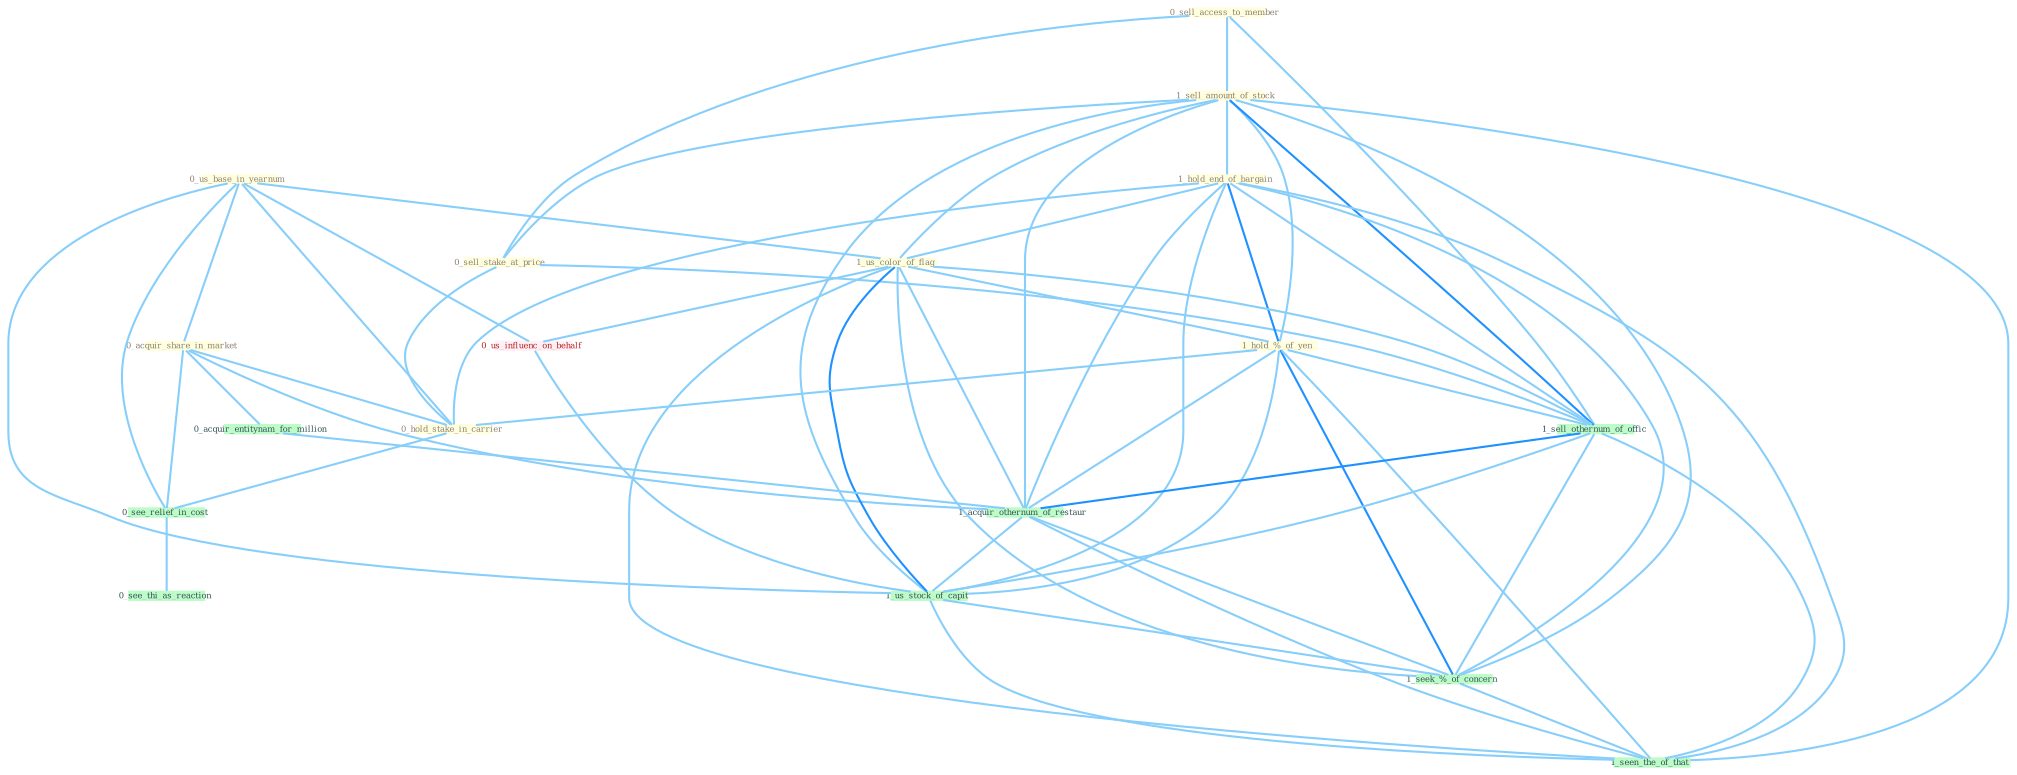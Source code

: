 Graph G{ 
    node
    [shape=polygon,style=filled,width=.5,height=.06,color="#BDFCC9",fixedsize=true,fontsize=4,
    fontcolor="#2f4f4f"];
    {node
    [color="#ffffe0", fontcolor="#8b7d6b"] "0_sell_access_to_member " "0_us_base_in_yearnum " "1_sell_amount_of_stock " "0_acquir_share_in_market " "0_sell_stake_at_price " "1_hold_end_of_bargain " "1_us_color_of_flag " "1_hold_%_of_yen " "0_hold_stake_in_carrier "}
{node [color="#fff0f5", fontcolor="#b22222"] "0_us_influenc_on_behalf "}
edge [color="#B0E2FF"];

	"0_sell_access_to_member " -- "1_sell_amount_of_stock " [w="1", color="#87cefa" ];
	"0_sell_access_to_member " -- "0_sell_stake_at_price " [w="1", color="#87cefa" ];
	"0_sell_access_to_member " -- "1_sell_othernum_of_offic " [w="1", color="#87cefa" ];
	"0_us_base_in_yearnum " -- "0_acquir_share_in_market " [w="1", color="#87cefa" ];
	"0_us_base_in_yearnum " -- "1_us_color_of_flag " [w="1", color="#87cefa" ];
	"0_us_base_in_yearnum " -- "0_hold_stake_in_carrier " [w="1", color="#87cefa" ];
	"0_us_base_in_yearnum " -- "0_us_influenc_on_behalf " [w="1", color="#87cefa" ];
	"0_us_base_in_yearnum " -- "0_see_relief_in_cost " [w="1", color="#87cefa" ];
	"0_us_base_in_yearnum " -- "1_us_stock_of_capit " [w="1", color="#87cefa" ];
	"1_sell_amount_of_stock " -- "0_sell_stake_at_price " [w="1", color="#87cefa" ];
	"1_sell_amount_of_stock " -- "1_hold_end_of_bargain " [w="1", color="#87cefa" ];
	"1_sell_amount_of_stock " -- "1_us_color_of_flag " [w="1", color="#87cefa" ];
	"1_sell_amount_of_stock " -- "1_hold_%_of_yen " [w="1", color="#87cefa" ];
	"1_sell_amount_of_stock " -- "1_sell_othernum_of_offic " [w="2", color="#1e90ff" , len=0.8];
	"1_sell_amount_of_stock " -- "1_acquir_othernum_of_restaur " [w="1", color="#87cefa" ];
	"1_sell_amount_of_stock " -- "1_us_stock_of_capit " [w="1", color="#87cefa" ];
	"1_sell_amount_of_stock " -- "1_seek_%_of_concern " [w="1", color="#87cefa" ];
	"1_sell_amount_of_stock " -- "1_seen_the_of_that " [w="1", color="#87cefa" ];
	"0_acquir_share_in_market " -- "0_hold_stake_in_carrier " [w="1", color="#87cefa" ];
	"0_acquir_share_in_market " -- "0_acquir_entitynam_for_million " [w="1", color="#87cefa" ];
	"0_acquir_share_in_market " -- "0_see_relief_in_cost " [w="1", color="#87cefa" ];
	"0_acquir_share_in_market " -- "1_acquir_othernum_of_restaur " [w="1", color="#87cefa" ];
	"0_sell_stake_at_price " -- "0_hold_stake_in_carrier " [w="1", color="#87cefa" ];
	"0_sell_stake_at_price " -- "1_sell_othernum_of_offic " [w="1", color="#87cefa" ];
	"1_hold_end_of_bargain " -- "1_us_color_of_flag " [w="1", color="#87cefa" ];
	"1_hold_end_of_bargain " -- "1_hold_%_of_yen " [w="2", color="#1e90ff" , len=0.8];
	"1_hold_end_of_bargain " -- "0_hold_stake_in_carrier " [w="1", color="#87cefa" ];
	"1_hold_end_of_bargain " -- "1_sell_othernum_of_offic " [w="1", color="#87cefa" ];
	"1_hold_end_of_bargain " -- "1_acquir_othernum_of_restaur " [w="1", color="#87cefa" ];
	"1_hold_end_of_bargain " -- "1_us_stock_of_capit " [w="1", color="#87cefa" ];
	"1_hold_end_of_bargain " -- "1_seek_%_of_concern " [w="1", color="#87cefa" ];
	"1_hold_end_of_bargain " -- "1_seen_the_of_that " [w="1", color="#87cefa" ];
	"1_us_color_of_flag " -- "1_hold_%_of_yen " [w="1", color="#87cefa" ];
	"1_us_color_of_flag " -- "1_sell_othernum_of_offic " [w="1", color="#87cefa" ];
	"1_us_color_of_flag " -- "0_us_influenc_on_behalf " [w="1", color="#87cefa" ];
	"1_us_color_of_flag " -- "1_acquir_othernum_of_restaur " [w="1", color="#87cefa" ];
	"1_us_color_of_flag " -- "1_us_stock_of_capit " [w="2", color="#1e90ff" , len=0.8];
	"1_us_color_of_flag " -- "1_seek_%_of_concern " [w="1", color="#87cefa" ];
	"1_us_color_of_flag " -- "1_seen_the_of_that " [w="1", color="#87cefa" ];
	"1_hold_%_of_yen " -- "0_hold_stake_in_carrier " [w="1", color="#87cefa" ];
	"1_hold_%_of_yen " -- "1_sell_othernum_of_offic " [w="1", color="#87cefa" ];
	"1_hold_%_of_yen " -- "1_acquir_othernum_of_restaur " [w="1", color="#87cefa" ];
	"1_hold_%_of_yen " -- "1_us_stock_of_capit " [w="1", color="#87cefa" ];
	"1_hold_%_of_yen " -- "1_seek_%_of_concern " [w="2", color="#1e90ff" , len=0.8];
	"1_hold_%_of_yen " -- "1_seen_the_of_that " [w="1", color="#87cefa" ];
	"0_hold_stake_in_carrier " -- "0_see_relief_in_cost " [w="1", color="#87cefa" ];
	"0_acquir_entitynam_for_million " -- "1_acquir_othernum_of_restaur " [w="1", color="#87cefa" ];
	"1_sell_othernum_of_offic " -- "1_acquir_othernum_of_restaur " [w="2", color="#1e90ff" , len=0.8];
	"1_sell_othernum_of_offic " -- "1_us_stock_of_capit " [w="1", color="#87cefa" ];
	"1_sell_othernum_of_offic " -- "1_seek_%_of_concern " [w="1", color="#87cefa" ];
	"1_sell_othernum_of_offic " -- "1_seen_the_of_that " [w="1", color="#87cefa" ];
	"0_us_influenc_on_behalf " -- "1_us_stock_of_capit " [w="1", color="#87cefa" ];
	"0_see_relief_in_cost " -- "0_see_thi_as_reaction " [w="1", color="#87cefa" ];
	"1_acquir_othernum_of_restaur " -- "1_us_stock_of_capit " [w="1", color="#87cefa" ];
	"1_acquir_othernum_of_restaur " -- "1_seek_%_of_concern " [w="1", color="#87cefa" ];
	"1_acquir_othernum_of_restaur " -- "1_seen_the_of_that " [w="1", color="#87cefa" ];
	"1_us_stock_of_capit " -- "1_seek_%_of_concern " [w="1", color="#87cefa" ];
	"1_us_stock_of_capit " -- "1_seen_the_of_that " [w="1", color="#87cefa" ];
	"1_seek_%_of_concern " -- "1_seen_the_of_that " [w="1", color="#87cefa" ];
}